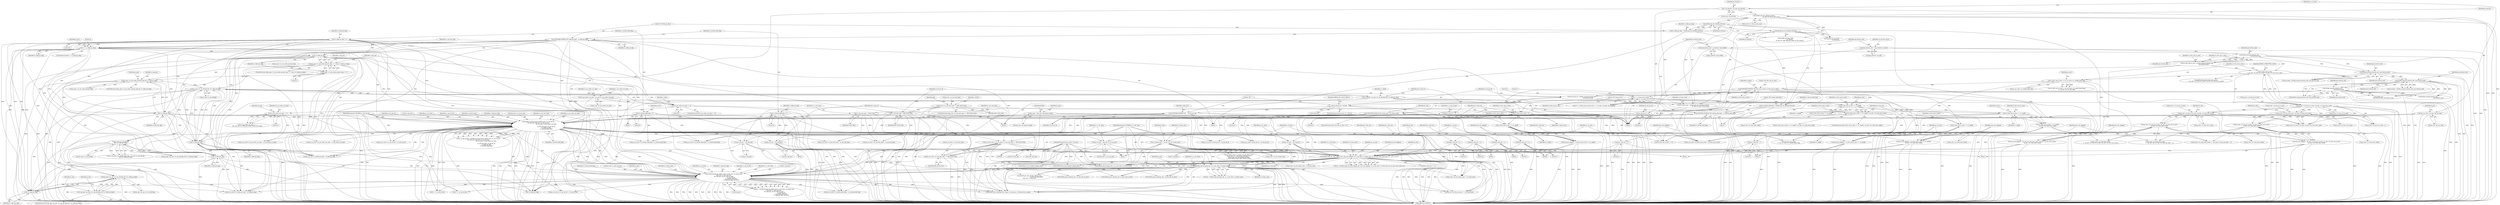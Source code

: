 digraph "0_Android_494561291a503840f385fbcd11d9bc5f4dc502b8_2@pointer" {
"1001546" [label="(Call,(ps_pps->ps_sps->u1_mb_aff_flag) && (!u1_field_pic_flag))"];
"1000936" [label="(Call,ps_seq->u1_mb_aff_flag\n && (!u1_field_pic_flag))"];
"1000767" [label="(Call,ps_seq->u1_mb_aff_flag && (!u1_field_pic_flag))"];
"1000624" [label="(Call,(ps_pps->u1_pic_order_present_flag == 1) && (!u1_field_pic_flag))"];
"1000625" [label="(Call,ps_pps->u1_pic_order_present_flag == 1)"];
"1000630" [label="(Call,!u1_field_pic_flag)"];
"1000517" [label="(Call,u1_field_pic_flag = 0)"];
"1000537" [label="(Call,0 == u1_field_pic_flag)"];
"1000483" [label="(Call,COPYTHECONTEXT(\"SH: field_pic_flag\", u1_field_pic_flag))"];
"1000479" [label="(Call,u1_field_pic_flag = ih264d_get_bit_h264(ps_bitstrm))"];
"1000481" [label="(Call,ih264d_get_bit_h264(ps_bitstrm))"];
"1000465" [label="(Call,ih264d_get_bits_h264(ps_bitstrm,\n                                         ps_seq->u1_bits_in_frm_num))"];
"1000166" [label="(Call,* ps_bitstrm = ps_dec->ps_bitstrm)"];
"1000686" [label="(Call,ps_pps->u1_pic_order_present_flag && !u1_field_pic_flag)"];
"1000690" [label="(Call,!u1_field_pic_flag)"];
"1000771" [label="(Call,!u1_field_pic_flag)"];
"1000750" [label="(Call,ih264d_is_end_of_pic(u2_frame_num, u1_nal_ref_idc,\n &s_tmp_poc, &ps_dec->s_cur_pic_poc,\n                                            ps_cur_slice, u1_pic_order_cnt_type,\n\n                                             u1_nal_unit_type, u4_idr_pic_id,\n                                             u1_field_pic_flag,\n                                             u1_bottom_field_flag))"];
"1000470" [label="(Call,COPYTHECONTEXT(\"SH: frame_num\", u2_frame_num))"];
"1000463" [label="(Call,u2_frame_num = ih264d_get_bits_h264(ps_bitstrm,\n                                         ps_seq->u1_bits_in_frm_num))"];
"1000162" [label="(MethodParameterIn,UWORD8 u1_nal_ref_idc)"];
"1000174" [label="(Call,*ps_cur_slice = ps_dec->ps_cur_slice)"];
"1000661" [label="(Call,u1_pic_order_cnt_type == 1)"];
"1000590" [label="(Call,u1_pic_order_cnt_type == 0)"];
"1000584" [label="(Call,u1_pic_order_cnt_type = ps_seq->u1_pic_order_cnt_type)"];
"1000530" [label="(Call,u1_nal_unit_type = SLICE_NAL)"];
"1000548" [label="(Call,u1_nal_unit_type = IDR_SLICE_NAL)"];
"1000328" [label="(Call,ps_dec->u1_nal_unit_type == IDR_SLICE_NAL)"];
"1000194" [label="(Call,u4_idr_pic_id = 0)"];
"1000562" [label="(Call,COPYTHECONTEXT(\"SH:  \", u4_idr_pic_id))"];
"1000557" [label="(Call,u4_idr_pic_id > 65535)"];
"1000551" [label="(Call,u4_idr_pic_id = ih264d_uev(pu4_bitstrm_ofst,\n                                   pu4_bitstrm_buf))"];
"1000553" [label="(Call,ih264d_uev(pu4_bitstrm_ofst,\n                                   pu4_bitstrm_buf))"];
"1000416" [label="(Call,ih264d_uev(pu4_bitstrm_ofst, pu4_bitstrm_buf))"];
"1000275" [label="(Call,ih264d_uev(pu4_bitstrm_ofst, pu4_bitstrm_buf))"];
"1000235" [label="(Call,ih264d_uev(pu4_bitstrm_ofst,\n                                     pu4_bitstrm_buf))"];
"1000207" [label="(Call,*pu4_bitstrm_ofst = &ps_bitstrm->u4_ofst)"];
"1000201" [label="(Call,*pu4_bitstrm_buf = ps_bitstrm->pu4_buffer)"];
"1000520" [label="(Call,u1_bottom_field_flag = 0)"];
"1000503" [label="(Call,COPYTHECONTEXT(\"SH: bottom_field_flag\", u1_bottom_field_flag))"];
"1000499" [label="(Call,u1_bottom_field_flag = ih264d_get_bit_h264(ps_bitstrm))"];
"1000501" [label="(Call,ih264d_get_bit_h264(ps_bitstrm))"];
"1000486" [label="(Call,u1_bottom_field_flag = 0)"];
"1000940" [label="(Call,!u1_field_pic_flag)"];
"1001552" [label="(Call,!u1_field_pic_flag)"];
"1001349" [label="(Call,ih264d_decode_pic_order_cnt(u1_is_idr_slice, u2_frame_num,\n &ps_dec->s_prev_pic_poc,\n &s_tmp_poc, ps_cur_slice, ps_pps,\n                                          u1_nal_ref_idc,\n                                          u1_bottom_field_flag,\n                                          u1_field_pic_flag, &i4_poc))"];
"1001023" [label="(Call,ih264d_mark_err_slice_skip(ps_dec, num_mb_skipped, u1_is_idr_slice, u2_frame_num, ps_cur_poc, prev_slice_err))"];
"1000163" [label="(MethodParameterIn,dec_struct_t *ps_dec)"];
"1000952" [label="(Call,num_mb_skipped = u2_first_mb_in_slice << u1_mbaff)"];
"1000954" [label="(Call,u2_first_mb_in_slice << u1_mbaff)"];
"1000371" [label="(Call,0 == u2_first_mb_in_slice)"];
"1000270" [label="(Call,COPYTHECONTEXT(\"SH: first_mb_in_slice\",u2_first_mb_in_slice))"];
"1000254" [label="(Call,u2_first_mb_in_slice << ps_cur_slice->u1_mbaff_frame_flag)"];
"1000239" [label="(Call,u2_first_mb_in_slice\n > (ps_dec->u2_frm_ht_in_mbs * ps_dec->u2_frm_wd_in_mbs))"];
"1000233" [label="(Call,u2_first_mb_in_slice = ih264d_uev(pu4_bitstrm_ofst,\n                                     pu4_bitstrm_buf))"];
"1000241" [label="(Call,ps_dec->u2_frm_ht_in_mbs * ps_dec->u2_frm_wd_in_mbs)"];
"1000765" [label="(Call,u1_mbaff = ps_seq->u1_mb_aff_flag && (!u1_field_pic_flag))"];
"1000881" [label="(Call,num_mb_skipped = u2_first_mb_in_slice << u1_mbaff)"];
"1000883" [label="(Call,u2_first_mb_in_slice << u1_mbaff)"];
"1000874" [label="(Call,u2_first_mb_in_slice > 0)"];
"1000993" [label="(Call,num_mb_skipped = (u2_first_mb_in_slice << u1_mbaff)\n - ps_dec->u2_total_mbs_coded)"];
"1000995" [label="(Call,(u2_first_mb_in_slice << u1_mbaff)\n - ps_dec->u2_total_mbs_coded)"];
"1000996" [label="(Call,u2_first_mb_in_slice << u1_mbaff)"];
"1000983" [label="(Call,u2_first_mb_in_slice << u1_mbaff)"];
"1000982" [label="(Call,(u2_first_mb_in_slice << u1_mbaff) > ps_dec->u2_total_mbs_coded)"];
"1000962" [label="(Call,num_mb_skipped = (ps_dec->u2_frm_ht_in_mbs * ps_dec->u2_frm_wd_in_mbs)\n - ps_dec->u2_total_mbs_coded)"];
"1000964" [label="(Call,(ps_dec->u2_frm_ht_in_mbs * ps_dec->u2_frm_wd_in_mbs)\n - ps_dec->u2_total_mbs_coded)"];
"1000965" [label="(Call,ps_dec->u2_frm_ht_in_mbs * ps_dec->u2_frm_wd_in_mbs)"];
"1000839" [label="(Call,num_mb_skipped = (ps_dec->u2_frm_ht_in_mbs * ps_dec->u2_frm_wd_in_mbs)\n - ps_dec->u2_total_mbs_coded)"];
"1000841" [label="(Call,(ps_dec->u2_frm_ht_in_mbs * ps_dec->u2_frm_wd_in_mbs)\n - ps_dec->u2_total_mbs_coded)"];
"1000842" [label="(Call,ps_dec->u2_frm_ht_in_mbs * ps_dec->u2_frm_wd_in_mbs)"];
"1000858" [label="(Call,u1_is_idr_slice = ps_cur_slice->u1_nal_unit_type == IDR_SLICE_NAL)"];
"1000860" [label="(Call,ps_cur_slice->u1_nal_unit_type == IDR_SLICE_NAL)"];
"1000161" [label="(MethodParameterIn,UWORD8 u1_is_idr_slice)"];
"1000785" [label="(Call,u2_frame_num != ps_dec->u2_prv_frame_num)"];
"1001002" [label="(Call,ps_cur_poc = &s_tmp_poc)"];
"1000852" [label="(Call,ps_cur_poc = &ps_dec->s_cur_pic_poc)"];
"1000886" [label="(Call,ps_cur_poc = &s_tmp_poc)"];
"1000975" [label="(Call,ps_cur_poc = &s_tmp_poc)"];
"1000819" [label="(Call,prev_slice_err = 2)"];
"1000814" [label="(Call,prev_slice_err = 1)"];
"1000878" [label="(Call,prev_slice_err = 1)"];
"1000773" [label="(Call,prev_slice_err = 0)"];
"1000959" [label="(Call,prev_slice_err = 2)"];
"1000949" [label="(Call,prev_slice_err = 1)"];
"1000990" [label="(Call,prev_slice_err = 2)"];
"1001228" [label="(Call,ih264d_end_of_pic(ps_dec, u1_is_idr_slice, u2_frame_num))"];
"1000428" [label="(Call,ps_pps = &ps_dec->ps_pps[u4_temp])"];
"1001545" [label="(Call,!((ps_pps->ps_sps->u1_mb_aff_flag) && (!u1_field_pic_flag)))"];
"1000981" [label="(ControlStructure,if((u2_first_mb_in_slice << u1_mbaff) > ps_dec->u2_total_mbs_coded))"];
"1000755" [label="(Call,&ps_dec->s_cur_pic_poc)"];
"1000839" [label="(Call,num_mb_skipped = (ps_dec->u2_frm_ht_in_mbs * ps_dec->u2_frm_wd_in_mbs)\n - ps_dec->u2_total_mbs_coded)"];
"1000499" [label="(Call,u1_bottom_field_flag = ih264d_get_bit_h264(ps_bitstrm))"];
"1000327" [label="(ControlStructure,if(ps_dec->u1_nal_unit_type == IDR_SLICE_NAL))"];
"1000821" [label="(Literal,2)"];
"1000161" [label="(MethodParameterIn,UWORD8 u1_is_idr_slice)"];
"1000666" [label="(Identifier,ps_seq)"];
"1000504" [label="(Literal,\"SH: bottom_field_flag\")"];
"1000895" [label="(Call,ps_cur_slice->u1_field_pic_flag = u1_field_pic_flag)"];
"1001026" [label="(Identifier,u1_is_idr_slice)"];
"1000464" [label="(Identifier,u2_frame_num)"];
"1000550" [label="(Identifier,IDR_SLICE_NAL)"];
"1000854" [label="(Call,&ps_dec->s_cur_pic_poc)"];
"1001535" [label="(Call,!u1_field_pic_flag)"];
"1000195" [label="(Identifier,u4_idr_pic_id)"];
"1000626" [label="(Call,ps_pps->u1_pic_order_present_flag)"];
"1001027" [label="(Identifier,u2_frame_num)"];
"1000888" [label="(Call,&s_tmp_poc)"];
"1000687" [label="(Call,ps_pps->u1_pic_order_present_flag)"];
"1000843" [label="(Call,ps_dec->u2_frm_ht_in_mbs)"];
"1001023" [label="(Call,ih264d_mark_err_slice_skip(ps_dec, num_mb_skipped, u1_is_idr_slice, u2_frame_num, ps_cur_poc, prev_slice_err))"];
"1000245" [label="(Call,ps_dec->u2_frm_wd_in_mbs)"];
"1001028" [label="(Identifier,ps_cur_poc)"];
"1000983" [label="(Call,u2_first_mb_in_slice << u1_mbaff)"];
"1000501" [label="(Call,ih264d_get_bit_h264(ps_bitstrm))"];
"1000846" [label="(Call,ps_dec->u2_frm_wd_in_mbs)"];
"1000373" [label="(Identifier,u2_first_mb_in_slice)"];
"1001544" [label="(ControlStructure,if(!((ps_pps->ps_sps->u1_mb_aff_flag) && (!u1_field_pic_flag))))"];
"1000596" [label="(Call,ih264d_get_bits_h264(\n                        ps_bitstrm,\n                        ps_seq->u1_log2_max_pic_order_cnt_lsb_minus))"];
"1000584" [label="(Call,u1_pic_order_cnt_type = ps_seq->u1_pic_order_cnt_type)"];
"1001029" [label="(Identifier,prev_slice_err)"];
"1001003" [label="(Identifier,ps_cur_poc)"];
"1000984" [label="(Identifier,u2_first_mb_in_slice)"];
"1000886" [label="(Call,ps_cur_poc = &s_tmp_poc)"];
"1000483" [label="(Call,COPYTHECONTEXT(\"SH: field_pic_flag\", u1_field_pic_flag))"];
"1000167" [label="(Identifier,ps_bitstrm)"];
"1000166" [label="(Call,* ps_bitstrm = ps_dec->ps_bitstrm)"];
"1000502" [label="(Identifier,ps_bitstrm)"];
"1000538" [label="(Literal,0)"];
"1001228" [label="(Call,ih264d_end_of_pic(ps_dec, u1_is_idr_slice, u2_frame_num))"];
"1000548" [label="(Call,u1_nal_unit_type = IDR_SLICE_NAL)"];
"1000482" [label="(Identifier,ps_bitstrm)"];
"1000819" [label="(Call,prev_slice_err = 2)"];
"1000997" [label="(Identifier,u2_first_mb_in_slice)"];
"1000260" [label="(Identifier,ps_dec)"];
"1000994" [label="(Identifier,num_mb_skipped)"];
"1000937" [label="(Call,ps_seq->u1_mb_aff_flag)"];
"1000635" [label="(Identifier,s_tmp_poc)"];
"1001469" [label="(Call,ps_cur_slice->u1_nal_ref_idc = u1_nal_ref_idc)"];
"1000637" [label="(Call,ih264d_sev(\n                            pu4_bitstrm_ofst, pu4_bitstrm_buf))"];
"1001104" [label="(Call,ih264d_err_pic_dispbuf_mgr(ps_dec))"];
"1001562" [label="(Identifier,ps_dec)"];
"1000623" [label="(ControlStructure,if((ps_pps->u1_pic_order_present_flag == 1) && (!u1_field_pic_flag)))"];
"1001080" [label="(Call,ps_dec->u2_frm_ht_in_mbs * ps_dec->u2_frm_wd_in_mbs)"];
"1000235" [label="(Call,ih264d_uev(pu4_bitstrm_ofst,\n                                     pu4_bitstrm_buf))"];
"1000256" [label="(Call,ps_cur_slice->u1_mbaff_frame_flag)"];
"1000890" [label="(Call,ps_cur_slice->u4_idr_pic_id = u4_idr_pic_id)"];
"1000990" [label="(Call,prev_slice_err = 2)"];
"1001025" [label="(Identifier,num_mb_skipped)"];
"1001356" [label="(Call,&s_tmp_poc)"];
"1000949" [label="(Call,prev_slice_err = 1)"];
"1000961" [label="(Literal,2)"];
"1001363" [label="(Call,&i4_poc)"];
"1000196" [label="(Literal,0)"];
"1000691" [label="(Identifier,u1_field_pic_flag)"];
"1000591" [label="(Identifier,u1_pic_order_cnt_type)"];
"1001019" [label="(Identifier,prev_slice_err)"];
"1000175" [label="(Identifier,ps_cur_slice)"];
"1000478" [label="(Block,)"];
"1000765" [label="(Call,u1_mbaff = ps_seq->u1_mb_aff_flag && (!u1_field_pic_flag))"];
"1000208" [label="(Identifier,pu4_bitstrm_ofst)"];
"1000543" [label="(Identifier,ps_dec)"];
"1000203" [label="(Call,ps_bitstrm->pu4_buffer)"];
"1000549" [label="(Identifier,u1_nal_unit_type)"];
"1000711" [label="(Identifier,ps_pps)"];
"1000882" [label="(Identifier,num_mb_skipped)"];
"1000242" [label="(Call,ps_dec->u2_frm_ht_in_mbs)"];
"1002381" [label="(Call,ih264d_parse_islice(ps_dec, u2_first_mb_in_slice))"];
"1001763" [label="(Call,ps_err->u4_frm_sei_sync == u2_frame_num)"];
"1000241" [label="(Call,ps_dec->u2_frm_ht_in_mbs * ps_dec->u2_frm_wd_in_mbs)"];
"1000818" [label="(Block,)"];
"1000563" [label="(Literal,\"SH:  \")"];
"1000224" [label="(Identifier,u4_call_end_of_pic)"];
"1000270" [label="(Call,COPYTHECONTEXT(\"SH: first_mb_in_slice\",u2_first_mb_in_slice))"];
"1001860" [label="(Call,u2_first_mb_in_slice\n << ps_cur_slice->u1_mbaff_frame_flag)"];
"1000972" [label="(Call,ps_dec->u2_total_mbs_coded)"];
"1000963" [label="(Identifier,num_mb_skipped)"];
"1000558" [label="(Identifier,u4_idr_pic_id)"];
"1000648" [label="(Identifier,s_tmp_poc)"];
"1000955" [label="(Identifier,u2_first_mb_in_slice)"];
"1001349" [label="(Call,ih264d_decode_pic_order_cnt(u1_is_idr_slice, u2_frame_num,\n &ps_dec->s_prev_pic_poc,\n &s_tmp_poc, ps_cur_slice, ps_pps,\n                                          u1_nal_ref_idc,\n                                          u1_bottom_field_flag,\n                                          u1_field_pic_flag, &i4_poc))"];
"1000975" [label="(Call,ps_cur_poc = &s_tmp_poc)"];
"1000875" [label="(Identifier,u2_first_mb_in_slice)"];
"1000567" [label="(Identifier,i_delta_poc)"];
"1000438" [label="(Identifier,FALSE)"];
"1000761" [label="(Identifier,u1_nal_unit_type)"];
"1000864" [label="(Identifier,IDR_SLICE_NAL)"];
"1000879" [label="(Identifier,prev_slice_err)"];
"1000850" [label="(Identifier,ps_dec)"];
"1000760" [label="(Identifier,u1_pic_order_cnt_type)"];
"1000255" [label="(Identifier,u2_first_mb_in_slice)"];
"1001231" [label="(Identifier,u2_frame_num)"];
"1000849" [label="(Call,ps_dec->u2_total_mbs_coded)"];
"1000467" [label="(Call,ps_seq->u1_bits_in_frm_num)"];
"1000820" [label="(Identifier,prev_slice_err)"];
"1000685" [label="(ControlStructure,if(ps_pps->u1_pic_order_present_flag && !u1_field_pic_flag))"];
"1000525" [label="(Identifier,ps_dec)"];
"1000873" [label="(ControlStructure,if(u2_first_mb_in_slice > 0))"];
"1000233" [label="(Call,u2_first_mb_in_slice = ih264d_uev(pu4_bitstrm_ofst,\n                                     pu4_bitstrm_buf))"];
"1000481" [label="(Call,ih264d_get_bit_h264(ps_bitstrm))"];
"1000490" [label="(Identifier,u1_field_pic_flag)"];
"1001546" [label="(Call,(ps_pps->ps_sps->u1_mb_aff_flag) && (!u1_field_pic_flag))"];
"1000624" [label="(Call,(ps_pps->u1_pic_order_present_flag == 1) && (!u1_field_pic_flag))"];
"1000774" [label="(Identifier,prev_slice_err)"];
"1000696" [label="(Identifier,s_tmp_poc)"];
"1001474" [label="(Call,ps_cur_slice->u1_pic_order_cnt_type = u1_pic_order_cnt_type)"];
"1000470" [label="(Call,COPYTHECONTEXT(\"SH: frame_num\", u2_frame_num))"];
"1000503" [label="(Call,COPYTHECONTEXT(\"SH: bottom_field_flag\", u1_bottom_field_flag))"];
"1000471" [label="(Literal,\"SH: frame_num\")"];
"1001547" [label="(Call,ps_pps->ps_sps->u1_mb_aff_flag)"];
"1000589" [label="(ControlStructure,if(u1_pic_order_cnt_type == 0))"];
"1000329" [label="(Call,ps_dec->u1_nal_unit_type)"];
"1001361" [label="(Identifier,u1_bottom_field_flag)"];
"1001200" [label="(Call,ih264d_end_of_pic_dispbuf_mgr(ps_dec))"];
"1000748" [label="(Call,i1_is_end_of_poc = ih264d_is_end_of_pic(u2_frame_num, u1_nal_ref_idc,\n &s_tmp_poc, &ps_dec->s_cur_pic_poc,\n                                            ps_cur_slice, u1_pic_order_cnt_type,\n\n                                             u1_nal_unit_type, u4_idr_pic_id,\n                                             u1_field_pic_flag,\n                                             u1_bottom_field_flag))"];
"1000554" [label="(Identifier,pu4_bitstrm_ofst)"];
"1000631" [label="(Identifier,u1_field_pic_flag)"];
"1000417" [label="(Identifier,pu4_bitstrm_ofst)"];
"1000625" [label="(Call,ps_pps->u1_pic_order_present_flag == 1)"];
"1000561" [label="(Identifier,ERROR_INV_SLICE_HDR_T)"];
"1001226" [label="(Call,ret = ih264d_end_of_pic(ps_dec, u1_is_idr_slice, u2_frame_num))"];
"1000519" [label="(Literal,0)"];
"1000239" [label="(Call,u2_first_mb_in_slice\n > (ps_dec->u2_frm_ht_in_mbs * ps_dec->u2_frm_wd_in_mbs))"];
"1000991" [label="(Identifier,prev_slice_err)"];
"1000551" [label="(Call,u4_idr_pic_id = ih264d_uev(pu4_bitstrm_ofst,\n                                   pu4_bitstrm_buf))"];
"1000941" [label="(Identifier,u1_field_pic_flag)"];
"1000516" [label="(Block,)"];
"1000236" [label="(Identifier,pu4_bitstrm_ofst)"];
"1000530" [label="(Call,u1_nal_unit_type = SLICE_NAL)"];
"1000852" [label="(Call,ps_cur_poc = &ps_dec->s_cur_pic_poc)"];
"1000429" [label="(Identifier,ps_pps)"];
"1000816" [label="(Literal,1)"];
"1000630" [label="(Call,!u1_field_pic_flag)"];
"1001352" [label="(Call,&ps_dec->s_prev_pic_poc)"];
"1000480" [label="(Identifier,u1_field_pic_flag)"];
"1000371" [label="(Call,0 == u2_first_mb_in_slice)"];
"1000965" [label="(Call,ps_dec->u2_frm_ht_in_mbs * ps_dec->u2_frm_wd_in_mbs)"];
"1000234" [label="(Identifier,u2_first_mb_in_slice)"];
"1000162" [label="(MethodParameterIn,UWORD8 u1_nal_ref_idc)"];
"1000271" [label="(Literal,\"SH: first_mb_in_slice\")"];
"1000793" [label="(Identifier,ps_dec)"];
"1000463" [label="(Call,u2_frame_num = ih264d_get_bits_h264(ps_bitstrm,\n                                         ps_seq->u1_bits_in_frm_num))"];
"1001004" [label="(Call,&s_tmp_poc)"];
"1001556" [label="(Identifier,ps_dec)"];
"1000778" [label="(Identifier,i1_is_end_of_poc)"];
"1001046" [label="(Call,ps_cur_slice->u1_bottom_field_flag = u1_bottom_field_flag)"];
"1000750" [label="(Call,ih264d_is_end_of_pic(u2_frame_num, u1_nal_ref_idc,\n &s_tmp_poc, &ps_dec->s_cur_pic_poc,\n                                            ps_cur_slice, u1_pic_order_cnt_type,\n\n                                             u1_nal_unit_type, u4_idr_pic_id,\n                                             u1_field_pic_flag,\n                                             u1_bottom_field_flag))"];
"1000254" [label="(Call,u2_first_mb_in_slice << ps_cur_slice->u1_mbaff_frame_flag)"];
"1000951" [label="(Literal,1)"];
"1000237" [label="(Identifier,pu4_bitstrm_buf)"];
"1000559" [label="(Literal,65535)"];
"1001553" [label="(Identifier,u1_field_pic_flag)"];
"1000860" [label="(Call,ps_cur_slice->u1_nal_unit_type == IDR_SLICE_NAL)"];
"1001567" [label="(Call,u2_first_mb_in_slice == 0)"];
"1000943" [label="(Block,)"];
"1000992" [label="(Literal,2)"];
"1000952" [label="(Call,num_mb_skipped = u2_first_mb_in_slice << u1_mbaff)"];
"1001000" [label="(Identifier,ps_dec)"];
"1000465" [label="(Call,ih264d_get_bits_h264(ps_bitstrm,\n                                         ps_seq->u1_bits_in_frm_num))"];
"1000762" [label="(Identifier,u4_idr_pic_id)"];
"1000430" [label="(Call,&ps_dec->ps_pps[u4_temp])"];
"1000772" [label="(Identifier,u1_field_pic_flag)"];
"1000842" [label="(Call,ps_dec->u2_frm_ht_in_mbs * ps_dec->u2_frm_wd_in_mbs)"];
"1001229" [label="(Identifier,ps_dec)"];
"1000764" [label="(Identifier,u1_bottom_field_flag)"];
"1000853" [label="(Identifier,ps_cur_poc)"];
"1001010" [label="(Identifier,u2_first_mb_in_slice)"];
"1000753" [label="(Call,&s_tmp_poc)"];
"1000556" [label="(ControlStructure,if(u4_idr_pic_id > 65535))"];
"1000555" [label="(Identifier,pu4_bitstrm_buf)"];
"1000936" [label="(Call,ps_seq->u1_mb_aff_flag\n && (!u1_field_pic_flag))"];
"1002450" [label="(Call,ih264d_parse_bslice(ps_dec, u2_first_mb_in_slice))"];
"1000759" [label="(Identifier,ps_cur_slice)"];
"1000253" [label="(Call,(u2_first_mb_in_slice << ps_cur_slice->u1_mbaff_frame_flag)\n <= ps_dec->u2_cur_mb_addr)"];
"1000476" [label="(Identifier,ps_seq)"];
"1000768" [label="(Call,ps_seq->u1_mb_aff_flag)"];
"1000488" [label="(Literal,0)"];
"1000989" [label="(Block,)"];
"1000168" [label="(Call,ps_dec->ps_bitstrm)"];
"1000517" [label="(Call,u1_field_pic_flag = 0)"];
"1001432" [label="(Call,ps_cur_slice->u2_first_mb_in_slice = u2_first_mb_in_slice)"];
"1000956" [label="(Identifier,u1_mbaff)"];
"1000686" [label="(Call,ps_pps->u1_pic_order_present_flag && !u1_field_pic_flag)"];
"1000787" [label="(Call,ps_dec->u2_prv_frame_num)"];
"1000858" [label="(Call,u1_is_idr_slice = ps_cur_slice->u1_nal_unit_type == IDR_SLICE_NAL)"];
"1000877" [label="(Block,)"];
"1000274" [label="(Identifier,u4_temp)"];
"1000885" [label="(Identifier,u1_mbaff)"];
"1000969" [label="(Call,ps_dec->u2_frm_wd_in_mbs)"];
"1000537" [label="(Call,0 == u1_field_pic_flag)"];
"1000813" [label="(Block,)"];
"1000592" [label="(Literal,0)"];
"1000976" [label="(Identifier,ps_cur_poc)"];
"1000716" [label="(Call,ih264d_uev(pu4_bitstrm_ofst, pu4_bitstrm_buf))"];
"1001691" [label="(Call,(void *)ps_dec)"];
"1000958" [label="(Block,)"];
"1000995" [label="(Call,(u2_first_mb_in_slice << u1_mbaff)\n - ps_dec->u2_total_mbs_coded)"];
"1000553" [label="(Call,ih264d_uev(pu4_bitstrm_ofst,\n                                   pu4_bitstrm_buf))"];
"1000953" [label="(Identifier,num_mb_skipped)"];
"1001230" [label="(Identifier,u1_is_idr_slice)"];
"1000892" [label="(Identifier,ps_cur_slice)"];
"1001552" [label="(Call,!u1_field_pic_flag)"];
"1000874" [label="(Call,u2_first_mb_in_slice > 0)"];
"1000927" [label="(Call,ps_cur_slice->u1_pic_order_cnt_type = u1_pic_order_cnt_type)"];
"1000209" [label="(Call,&ps_bitstrm->u4_ofst)"];
"1000418" [label="(Identifier,pu4_bitstrm_buf)"];
"1001024" [label="(Identifier,ps_dec)"];
"1000487" [label="(Identifier,u1_bottom_field_flag)"];
"1001210" [label="(Call,ih264d_end_of_pic(ps_dec, u1_is_idr_slice, u2_frame_num))"];
"1000372" [label="(Literal,0)"];
"1000518" [label="(Identifier,u1_field_pic_flag)"];
"1000536" [label="(ControlStructure,if(0 == u1_field_pic_flag))"];
"1001799" [label="(Call,0 == u1_nal_ref_idc)"];
"1001359" [label="(Identifier,ps_pps)"];
"1000775" [label="(Literal,0)"];
"1001814" [label="(Call,0 == u1_nal_ref_idc)"];
"1000486" [label="(Call,u1_bottom_field_flag = 0)"];
"1000661" [label="(Call,u1_pic_order_cnt_type == 1)"];
"1001051" [label="(Call,ps_dec->u2_prv_frame_num = u2_frame_num)"];
"1001351" [label="(Identifier,u2_frame_num)"];
"1000564" [label="(Identifier,u4_idr_pic_id)"];
"1001442" [label="(Call,ps_cur_slice->u1_bottom_field_flag = u1_bottom_field_flag)"];
"1000207" [label="(Call,*pu4_bitstrm_ofst = &ps_bitstrm->u4_ofst)"];
"1000773" [label="(Call,prev_slice_err = 0)"];
"1000370" [label="(Call,(0 == u2_first_mb_in_slice) && (1 == ps_dec->u4_prev_nal_skipped))"];
"1001358" [label="(Identifier,ps_cur_slice)"];
"1000663" [label="(Literal,1)"];
"1000163" [label="(MethodParameterIn,dec_struct_t *ps_dec)"];
"1000500" [label="(Identifier,u1_bottom_field_flag)"];
"1000595" [label="(Identifier,i_temp)"];
"1000535" [label="(Block,)"];
"1001076" [label="(Call,ps_dec->u2_total_mbs_coded\n >= ps_dec->u2_frm_ht_in_mbs * ps_dec->u2_frm_wd_in_mbs)"];
"1000960" [label="(Identifier,prev_slice_err)"];
"1000752" [label="(Identifier,u1_nal_ref_idc)"];
"1001362" [label="(Identifier,u1_field_pic_flag)"];
"1000887" [label="(Identifier,ps_cur_poc)"];
"1001009" [label="(Call,u2_first_mb_in_slice << u1_mbaff)"];
"1000900" [label="(Call,ps_cur_slice->u1_bottom_field_flag = u1_bottom_field_flag)"];
"1000815" [label="(Identifier,prev_slice_err)"];
"1001573" [label="(Call,ih264d_start_of_pic(ps_dec, i4_poc, &s_tmp_poc, u2_frame_num, ps_pps))"];
"1002544" [label="(MethodReturn,WORD32)"];
"1000416" [label="(Call,ih264d_uev(pu4_bitstrm_ofst, pu4_bitstrm_buf))"];
"1000491" [label="(Block,)"];
"1000999" [label="(Call,ps_dec->u2_total_mbs_coded)"];
"1000275" [label="(Call,ih264d_uev(pu4_bitstrm_ofst, pu4_bitstrm_buf))"];
"1000767" [label="(Call,ps_seq->u1_mb_aff_flag && (!u1_field_pic_flag))"];
"1000505" [label="(Identifier,u1_bottom_field_flag)"];
"1000428" [label="(Call,ps_pps = &ps_dec->ps_pps[u4_temp])"];
"1000328" [label="(Call,ps_dec->u1_nal_unit_type == IDR_SLICE_NAL)"];
"1001165" [label="(Call,ps_dec->u2_total_mbs_coded\n                        == (ps_dec->ps_cur_sps->u2_max_mb_addr + 1))"];
"1000878" [label="(Call,prev_slice_err = 1)"];
"1000962" [label="(Call,num_mb_skipped = (ps_dec->u2_frm_ht_in_mbs * ps_dec->u2_frm_wd_in_mbs)\n - ps_dec->u2_total_mbs_coded)"];
"1000520" [label="(Call,u1_bottom_field_flag = 0)"];
"1001021" [label="(Call,ret = ih264d_mark_err_slice_skip(ps_dec, num_mb_skipped, u1_is_idr_slice, u2_frame_num, ps_cur_poc, prev_slice_err))"];
"1001505" [label="(Call,ih264d_get_bit_h264(\n                        ps_bitstrm))"];
"1001427" [label="(Call,ps_cur_slice->u4_idr_pic_id = u4_idr_pic_id)"];
"1000479" [label="(Call,u1_field_pic_flag = ih264d_get_bit_h264(ps_bitstrm))"];
"1000884" [label="(Identifier,u2_first_mb_in_slice)"];
"1000993" [label="(Call,num_mb_skipped = (u2_first_mb_in_slice << u1_mbaff)\n - ps_dec->u2_total_mbs_coded)"];
"1000751" [label="(Identifier,u2_frame_num)"];
"1000948" [label="(Block,)"];
"1001592" [label="(Call,ih264d_get_next_display_field(ps_dec,\n                                          ps_dec->ps_out_buffer,\n &(ps_dec->s_disp_op)))"];
"1000977" [label="(Call,&s_tmp_poc)"];
"1000859" [label="(Identifier,u1_is_idr_slice)"];
"1001241" [label="(Call,ps_dec->u2_prv_frame_num = u2_frame_num)"];
"1000784" [label="(Call,u2_frame_num != ps_dec->u2_prv_frame_num\n && ps_dec->u1_top_bottom_decoded != 0\n && ps_dec->u1_top_bottom_decoded\n != (TOP_FIELD_ONLY | BOT_FIELD_ONLY))"];
"1000883" [label="(Call,u2_first_mb_in_slice << u1_mbaff)"];
"1000590" [label="(Call,u1_pic_order_cnt_type == 0)"];
"1000414" [label="(Call,u4_temp = ih264d_uev(pu4_bitstrm_ofst, pu4_bitstrm_buf))"];
"1000766" [label="(Identifier,u1_mbaff)"];
"1000164" [label="(Block,)"];
"1000531" [label="(Identifier,u1_nal_unit_type)"];
"1000201" [label="(Call,*pu4_bitstrm_buf = ps_bitstrm->pu4_buffer)"];
"1000375" [label="(Literal,1)"];
"1001064" [label="(Call,prev_slice_err == 2)"];
"1001360" [label="(Identifier,u1_nal_ref_idc)"];
"1000532" [label="(Identifier,SLICE_NAL)"];
"1000771" [label="(Call,!u1_field_pic_flag)"];
"1001934" [label="(Call,ps_dec->u2_frm_ht_in_mbs - 1)"];
"1000521" [label="(Identifier,u1_bottom_field_flag)"];
"1000346" [label="(Identifier,I_SLICE)"];
"1000629" [label="(Literal,1)"];
"1000276" [label="(Identifier,pu4_bitstrm_ofst)"];
"1000202" [label="(Identifier,pu4_bitstrm_buf)"];
"1000335" [label="(Identifier,skip)"];
"1000982" [label="(Call,(u2_first_mb_in_slice << u1_mbaff) > ps_dec->u2_total_mbs_coded)"];
"1000814" [label="(Call,prev_slice_err = 1)"];
"1000183" [label="(Identifier,i4_poc)"];
"1002502" [label="(Call,ps_dec->u2_total_mbs_coded >= (ps_seq->u2_max_mb_addr + 1))"];
"1001437" [label="(Call,ps_cur_slice->u1_field_pic_flag = u1_field_pic_flag)"];
"1000861" [label="(Call,ps_cur_slice->u1_nal_unit_type)"];
"1000940" [label="(Call,!u1_field_pic_flag)"];
"1000912" [label="(Call,ps_cur_slice->u1_nal_unit_type = u1_nal_unit_type)"];
"1000332" [label="(Identifier,IDR_SLICE_NAL)"];
"1000557" [label="(Call,u4_idr_pic_id > 65535)"];
"1000786" [label="(Identifier,u2_frame_num)"];
"1000959" [label="(Call,prev_slice_err = 2)"];
"1000841" [label="(Call,(ps_dec->u2_frm_ht_in_mbs * ps_dec->u2_frm_wd_in_mbs)\n - ps_dec->u2_total_mbs_coded)"];
"1000996" [label="(Call,u2_first_mb_in_slice << u1_mbaff)"];
"1000880" [label="(Literal,1)"];
"1002416" [label="(Call,ih264d_parse_pslice(ps_dec, u2_first_mb_in_slice))"];
"1000485" [label="(Identifier,u1_field_pic_flag)"];
"1000966" [label="(Call,ps_dec->u2_frm_ht_in_mbs)"];
"1000825" [label="(Identifier,ps_dec)"];
"1000522" [label="(Literal,0)"];
"1000998" [label="(Identifier,u1_mbaff)"];
"1001459" [label="(Call,ps_cur_slice->u1_nal_unit_type = u1_nal_unit_type)"];
"1000954" [label="(Call,u2_first_mb_in_slice << u1_mbaff)"];
"1000987" [label="(Identifier,ps_dec)"];
"1000675" [label="(Call,ih264d_sev(pu4_bitstrm_ofst,\n                                                         pu4_bitstrm_buf))"];
"1000662" [label="(Identifier,u1_pic_order_cnt_type)"];
"1000250" [label="(Identifier,ERROR_CORRUPTED_SLICE)"];
"1000273" [label="(Call,u4_temp = ih264d_uev(pu4_bitstrm_ofst, pu4_bitstrm_buf))"];
"1000562" [label="(Call,COPYTHECONTEXT(\"SH:  \", u4_idr_pic_id))"];
"1001347" [label="(Call,ret = ih264d_decode_pic_order_cnt(u1_is_idr_slice, u2_frame_num,\n &ps_dec->s_prev_pic_poc,\n &s_tmp_poc, ps_cur_slice, ps_pps,\n                                          u1_nal_ref_idc,\n                                          u1_bottom_field_flag,\n                                          u1_field_pic_flag, &i4_poc))"];
"1000763" [label="(Identifier,u1_field_pic_flag)"];
"1000585" [label="(Identifier,u1_pic_order_cnt_type)"];
"1000881" [label="(Call,num_mb_skipped = u2_first_mb_in_slice << u1_mbaff)"];
"1000277" [label="(Identifier,pu4_bitstrm_buf)"];
"1000964" [label="(Call,(ps_dec->u2_frm_ht_in_mbs * ps_dec->u2_frm_wd_in_mbs)\n - ps_dec->u2_total_mbs_coded)"];
"1000690" [label="(Call,!u1_field_pic_flag)"];
"1000472" [label="(Identifier,u2_frame_num)"];
"1000539" [label="(Identifier,u1_field_pic_flag)"];
"1000973" [label="(Identifier,ps_dec)"];
"1001647" [label="(Call,(void *)ps_dec)"];
"1000803" [label="(Block,)"];
"1000194" [label="(Call,u4_idr_pic_id = 0)"];
"1001350" [label="(Identifier,u1_is_idr_slice)"];
"1000176" [label="(Call,ps_dec->ps_cur_slice)"];
"1000484" [label="(Literal,\"SH: field_pic_flag\")"];
"1000466" [label="(Identifier,ps_bitstrm)"];
"1000660" [label="(Call,u1_pic_order_cnt_type == 1\n && (!ps_seq->u1_delta_pic_order_always_zero_flag))"];
"1000552" [label="(Identifier,u4_idr_pic_id)"];
"1000985" [label="(Identifier,u1_mbaff)"];
"1000586" [label="(Call,ps_seq->u1_pic_order_cnt_type)"];
"1000922" [label="(Call,ps_cur_slice->u1_nal_ref_idc = u1_nal_ref_idc)"];
"1000950" [label="(Identifier,prev_slice_err)"];
"1000785" [label="(Call,u2_frame_num != ps_dec->u2_prv_frame_num)"];
"1000174" [label="(Call,*ps_cur_slice = ps_dec->ps_cur_slice)"];
"1000240" [label="(Identifier,u2_first_mb_in_slice)"];
"1000534" [label="(Identifier,u1_is_idr_slice)"];
"1001529" [label="(Call,(ps_pps->ps_sps->u1_mb_aff_flag) && (!u1_field_pic_flag))"];
"1001002" [label="(Call,ps_cur_poc = &s_tmp_poc)"];
"1000272" [label="(Identifier,u2_first_mb_in_slice)"];
"1000986" [label="(Call,ps_dec->u2_total_mbs_coded)"];
"1000238" [label="(ControlStructure,if(u2_first_mb_in_slice\n > (ps_dec->u2_frm_ht_in_mbs * ps_dec->u2_frm_wd_in_mbs)))"];
"1001545" [label="(Call,!((ps_pps->ps_sps->u1_mb_aff_flag) && (!u1_field_pic_flag)))"];
"1000840" [label="(Identifier,num_mb_skipped)"];
"1000932" [label="(Call,ps_cur_slice->u1_mbaff_frame_flag = ps_seq->u1_mb_aff_flag\n && (!u1_field_pic_flag))"];
"1000876" [label="(Literal,0)"];
"1001008" [label="(Call,(u2_first_mb_in_slice << u1_mbaff) < ps_dec->u2_total_mbs_coded)"];
"1001546" -> "1001545"  [label="AST: "];
"1001546" -> "1001547"  [label="CFG: "];
"1001546" -> "1001552"  [label="CFG: "];
"1001547" -> "1001546"  [label="AST: "];
"1001552" -> "1001546"  [label="AST: "];
"1001545" -> "1001546"  [label="CFG: "];
"1001546" -> "1002544"  [label="DDG: "];
"1001546" -> "1002544"  [label="DDG: "];
"1001546" -> "1001545"  [label="DDG: "];
"1001546" -> "1001545"  [label="DDG: "];
"1000936" -> "1001546"  [label="DDG: "];
"1000767" -> "1001546"  [label="DDG: "];
"1001552" -> "1001546"  [label="DDG: "];
"1000936" -> "1000932"  [label="AST: "];
"1000936" -> "1000937"  [label="CFG: "];
"1000936" -> "1000940"  [label="CFG: "];
"1000937" -> "1000936"  [label="AST: "];
"1000940" -> "1000936"  [label="AST: "];
"1000932" -> "1000936"  [label="CFG: "];
"1000936" -> "1002544"  [label="DDG: "];
"1000936" -> "1002544"  [label="DDG: "];
"1000936" -> "1000932"  [label="DDG: "];
"1000936" -> "1000932"  [label="DDG: "];
"1000767" -> "1000936"  [label="DDG: "];
"1000767" -> "1000936"  [label="DDG: "];
"1000940" -> "1000936"  [label="DDG: "];
"1000936" -> "1001529"  [label="DDG: "];
"1000767" -> "1000765"  [label="AST: "];
"1000767" -> "1000768"  [label="CFG: "];
"1000767" -> "1000771"  [label="CFG: "];
"1000768" -> "1000767"  [label="AST: "];
"1000771" -> "1000767"  [label="AST: "];
"1000765" -> "1000767"  [label="CFG: "];
"1000767" -> "1002544"  [label="DDG: "];
"1000767" -> "1002544"  [label="DDG: "];
"1000767" -> "1000765"  [label="DDG: "];
"1000767" -> "1000765"  [label="DDG: "];
"1000624" -> "1000767"  [label="DDG: "];
"1000686" -> "1000767"  [label="DDG: "];
"1000771" -> "1000767"  [label="DDG: "];
"1000767" -> "1001529"  [label="DDG: "];
"1000624" -> "1000623"  [label="AST: "];
"1000624" -> "1000625"  [label="CFG: "];
"1000624" -> "1000630"  [label="CFG: "];
"1000625" -> "1000624"  [label="AST: "];
"1000630" -> "1000624"  [label="AST: "];
"1000635" -> "1000624"  [label="CFG: "];
"1000648" -> "1000624"  [label="CFG: "];
"1000624" -> "1002544"  [label="DDG: "];
"1000624" -> "1002544"  [label="DDG: "];
"1000624" -> "1002544"  [label="DDG: "];
"1000625" -> "1000624"  [label="DDG: "];
"1000625" -> "1000624"  [label="DDG: "];
"1000630" -> "1000624"  [label="DDG: "];
"1000624" -> "1000686"  [label="DDG: "];
"1000625" -> "1000629"  [label="CFG: "];
"1000626" -> "1000625"  [label="AST: "];
"1000629" -> "1000625"  [label="AST: "];
"1000631" -> "1000625"  [label="CFG: "];
"1000625" -> "1002544"  [label="DDG: "];
"1000625" -> "1000686"  [label="DDG: "];
"1000630" -> "1000631"  [label="CFG: "];
"1000631" -> "1000630"  [label="AST: "];
"1000630" -> "1002544"  [label="DDG: "];
"1000517" -> "1000630"  [label="DDG: "];
"1000537" -> "1000630"  [label="DDG: "];
"1000483" -> "1000630"  [label="DDG: "];
"1000630" -> "1000690"  [label="DDG: "];
"1000630" -> "1000750"  [label="DDG: "];
"1000630" -> "1000771"  [label="DDG: "];
"1000630" -> "1000895"  [label="DDG: "];
"1000630" -> "1000940"  [label="DDG: "];
"1000630" -> "1001349"  [label="DDG: "];
"1000630" -> "1001437"  [label="DDG: "];
"1000630" -> "1001535"  [label="DDG: "];
"1000630" -> "1001552"  [label="DDG: "];
"1000517" -> "1000516"  [label="AST: "];
"1000517" -> "1000519"  [label="CFG: "];
"1000518" -> "1000517"  [label="AST: "];
"1000519" -> "1000517"  [label="AST: "];
"1000521" -> "1000517"  [label="CFG: "];
"1000517" -> "1002544"  [label="DDG: "];
"1000517" -> "1000537"  [label="DDG: "];
"1000517" -> "1000690"  [label="DDG: "];
"1000517" -> "1000750"  [label="DDG: "];
"1000517" -> "1000771"  [label="DDG: "];
"1000517" -> "1000895"  [label="DDG: "];
"1000517" -> "1000940"  [label="DDG: "];
"1000517" -> "1001349"  [label="DDG: "];
"1000517" -> "1001437"  [label="DDG: "];
"1000517" -> "1001535"  [label="DDG: "];
"1000517" -> "1001552"  [label="DDG: "];
"1000537" -> "1000536"  [label="AST: "];
"1000537" -> "1000539"  [label="CFG: "];
"1000538" -> "1000537"  [label="AST: "];
"1000539" -> "1000537"  [label="AST: "];
"1000543" -> "1000537"  [label="CFG: "];
"1000549" -> "1000537"  [label="CFG: "];
"1000537" -> "1002544"  [label="DDG: "];
"1000537" -> "1002544"  [label="DDG: "];
"1000483" -> "1000537"  [label="DDG: "];
"1000537" -> "1000690"  [label="DDG: "];
"1000537" -> "1000750"  [label="DDG: "];
"1000537" -> "1000771"  [label="DDG: "];
"1000537" -> "1000895"  [label="DDG: "];
"1000537" -> "1000940"  [label="DDG: "];
"1000537" -> "1001349"  [label="DDG: "];
"1000537" -> "1001437"  [label="DDG: "];
"1000537" -> "1001535"  [label="DDG: "];
"1000537" -> "1001552"  [label="DDG: "];
"1000483" -> "1000478"  [label="AST: "];
"1000483" -> "1000485"  [label="CFG: "];
"1000484" -> "1000483"  [label="AST: "];
"1000485" -> "1000483"  [label="AST: "];
"1000487" -> "1000483"  [label="CFG: "];
"1000483" -> "1002544"  [label="DDG: "];
"1000483" -> "1002544"  [label="DDG: "];
"1000479" -> "1000483"  [label="DDG: "];
"1000483" -> "1000690"  [label="DDG: "];
"1000483" -> "1000750"  [label="DDG: "];
"1000483" -> "1000771"  [label="DDG: "];
"1000483" -> "1000895"  [label="DDG: "];
"1000483" -> "1000940"  [label="DDG: "];
"1000483" -> "1001349"  [label="DDG: "];
"1000483" -> "1001437"  [label="DDG: "];
"1000483" -> "1001535"  [label="DDG: "];
"1000483" -> "1001552"  [label="DDG: "];
"1000479" -> "1000478"  [label="AST: "];
"1000479" -> "1000481"  [label="CFG: "];
"1000480" -> "1000479"  [label="AST: "];
"1000481" -> "1000479"  [label="AST: "];
"1000484" -> "1000479"  [label="CFG: "];
"1000479" -> "1002544"  [label="DDG: "];
"1000481" -> "1000479"  [label="DDG: "];
"1000481" -> "1000482"  [label="CFG: "];
"1000482" -> "1000481"  [label="AST: "];
"1000481" -> "1002544"  [label="DDG: "];
"1000465" -> "1000481"  [label="DDG: "];
"1000481" -> "1000501"  [label="DDG: "];
"1000481" -> "1000596"  [label="DDG: "];
"1000481" -> "1001505"  [label="DDG: "];
"1000465" -> "1000463"  [label="AST: "];
"1000465" -> "1000467"  [label="CFG: "];
"1000466" -> "1000465"  [label="AST: "];
"1000467" -> "1000465"  [label="AST: "];
"1000463" -> "1000465"  [label="CFG: "];
"1000465" -> "1002544"  [label="DDG: "];
"1000465" -> "1002544"  [label="DDG: "];
"1000465" -> "1000463"  [label="DDG: "];
"1000465" -> "1000463"  [label="DDG: "];
"1000166" -> "1000465"  [label="DDG: "];
"1000465" -> "1000596"  [label="DDG: "];
"1000465" -> "1001505"  [label="DDG: "];
"1000166" -> "1000164"  [label="AST: "];
"1000166" -> "1000168"  [label="CFG: "];
"1000167" -> "1000166"  [label="AST: "];
"1000168" -> "1000166"  [label="AST: "];
"1000175" -> "1000166"  [label="CFG: "];
"1000166" -> "1002544"  [label="DDG: "];
"1000166" -> "1002544"  [label="DDG: "];
"1000686" -> "1000685"  [label="AST: "];
"1000686" -> "1000687"  [label="CFG: "];
"1000686" -> "1000690"  [label="CFG: "];
"1000687" -> "1000686"  [label="AST: "];
"1000690" -> "1000686"  [label="AST: "];
"1000696" -> "1000686"  [label="CFG: "];
"1000711" -> "1000686"  [label="CFG: "];
"1000686" -> "1002544"  [label="DDG: "];
"1000686" -> "1002544"  [label="DDG: "];
"1000686" -> "1002544"  [label="DDG: "];
"1000690" -> "1000686"  [label="DDG: "];
"1000690" -> "1000691"  [label="CFG: "];
"1000691" -> "1000690"  [label="AST: "];
"1000690" -> "1002544"  [label="DDG: "];
"1000690" -> "1000750"  [label="DDG: "];
"1000690" -> "1000771"  [label="DDG: "];
"1000690" -> "1000895"  [label="DDG: "];
"1000690" -> "1000940"  [label="DDG: "];
"1000690" -> "1001349"  [label="DDG: "];
"1000690" -> "1001437"  [label="DDG: "];
"1000690" -> "1001535"  [label="DDG: "];
"1000690" -> "1001552"  [label="DDG: "];
"1000771" -> "1000772"  [label="CFG: "];
"1000772" -> "1000771"  [label="AST: "];
"1000771" -> "1002544"  [label="DDG: "];
"1000750" -> "1000771"  [label="DDG: "];
"1000771" -> "1000895"  [label="DDG: "];
"1000771" -> "1000940"  [label="DDG: "];
"1000771" -> "1001349"  [label="DDG: "];
"1000771" -> "1001437"  [label="DDG: "];
"1000771" -> "1001535"  [label="DDG: "];
"1000771" -> "1001552"  [label="DDG: "];
"1000750" -> "1000748"  [label="AST: "];
"1000750" -> "1000764"  [label="CFG: "];
"1000751" -> "1000750"  [label="AST: "];
"1000752" -> "1000750"  [label="AST: "];
"1000753" -> "1000750"  [label="AST: "];
"1000755" -> "1000750"  [label="AST: "];
"1000759" -> "1000750"  [label="AST: "];
"1000760" -> "1000750"  [label="AST: "];
"1000761" -> "1000750"  [label="AST: "];
"1000762" -> "1000750"  [label="AST: "];
"1000763" -> "1000750"  [label="AST: "];
"1000764" -> "1000750"  [label="AST: "];
"1000748" -> "1000750"  [label="CFG: "];
"1000750" -> "1002544"  [label="DDG: "];
"1000750" -> "1002544"  [label="DDG: "];
"1000750" -> "1002544"  [label="DDG: "];
"1000750" -> "1002544"  [label="DDG: "];
"1000750" -> "1002544"  [label="DDG: "];
"1000750" -> "1002544"  [label="DDG: "];
"1000750" -> "1002544"  [label="DDG: "];
"1000750" -> "1002544"  [label="DDG: "];
"1000750" -> "1002544"  [label="DDG: "];
"1000750" -> "1002544"  [label="DDG: "];
"1000750" -> "1000748"  [label="DDG: "];
"1000750" -> "1000748"  [label="DDG: "];
"1000750" -> "1000748"  [label="DDG: "];
"1000750" -> "1000748"  [label="DDG: "];
"1000750" -> "1000748"  [label="DDG: "];
"1000750" -> "1000748"  [label="DDG: "];
"1000750" -> "1000748"  [label="DDG: "];
"1000750" -> "1000748"  [label="DDG: "];
"1000750" -> "1000748"  [label="DDG: "];
"1000750" -> "1000748"  [label="DDG: "];
"1000470" -> "1000750"  [label="DDG: "];
"1000162" -> "1000750"  [label="DDG: "];
"1000174" -> "1000750"  [label="DDG: "];
"1000661" -> "1000750"  [label="DDG: "];
"1000530" -> "1000750"  [label="DDG: "];
"1000548" -> "1000750"  [label="DDG: "];
"1000194" -> "1000750"  [label="DDG: "];
"1000562" -> "1000750"  [label="DDG: "];
"1000520" -> "1000750"  [label="DDG: "];
"1000503" -> "1000750"  [label="DDG: "];
"1000486" -> "1000750"  [label="DDG: "];
"1000750" -> "1000785"  [label="DDG: "];
"1000750" -> "1000852"  [label="DDG: "];
"1000750" -> "1000886"  [label="DDG: "];
"1000750" -> "1000890"  [label="DDG: "];
"1000750" -> "1000895"  [label="DDG: "];
"1000750" -> "1000900"  [label="DDG: "];
"1000750" -> "1000912"  [label="DDG: "];
"1000750" -> "1000922"  [label="DDG: "];
"1000750" -> "1000927"  [label="DDG: "];
"1000750" -> "1000940"  [label="DDG: "];
"1000750" -> "1000975"  [label="DDG: "];
"1000750" -> "1001002"  [label="DDG: "];
"1000750" -> "1001023"  [label="DDG: "];
"1000750" -> "1001046"  [label="DDG: "];
"1000750" -> "1001210"  [label="DDG: "];
"1000750" -> "1001228"  [label="DDG: "];
"1000750" -> "1001241"  [label="DDG: "];
"1000750" -> "1001349"  [label="DDG: "];
"1000750" -> "1001349"  [label="DDG: "];
"1000750" -> "1001349"  [label="DDG: "];
"1000750" -> "1001349"  [label="DDG: "];
"1000750" -> "1001349"  [label="DDG: "];
"1000750" -> "1001349"  [label="DDG: "];
"1000750" -> "1001427"  [label="DDG: "];
"1000750" -> "1001437"  [label="DDG: "];
"1000750" -> "1001442"  [label="DDG: "];
"1000750" -> "1001459"  [label="DDG: "];
"1000750" -> "1001469"  [label="DDG: "];
"1000750" -> "1001474"  [label="DDG: "];
"1000750" -> "1001535"  [label="DDG: "];
"1000750" -> "1001552"  [label="DDG: "];
"1000750" -> "1001573"  [label="DDG: "];
"1000750" -> "1001573"  [label="DDG: "];
"1000750" -> "1001763"  [label="DDG: "];
"1000750" -> "1001799"  [label="DDG: "];
"1000750" -> "1001814"  [label="DDG: "];
"1000470" -> "1000164"  [label="AST: "];
"1000470" -> "1000472"  [label="CFG: "];
"1000471" -> "1000470"  [label="AST: "];
"1000472" -> "1000470"  [label="AST: "];
"1000476" -> "1000470"  [label="CFG: "];
"1000470" -> "1002544"  [label="DDG: "];
"1000470" -> "1002544"  [label="DDG: "];
"1000463" -> "1000470"  [label="DDG: "];
"1000470" -> "1000785"  [label="DDG: "];
"1000470" -> "1001023"  [label="DDG: "];
"1000470" -> "1001210"  [label="DDG: "];
"1000470" -> "1001228"  [label="DDG: "];
"1000470" -> "1001241"  [label="DDG: "];
"1000470" -> "1001349"  [label="DDG: "];
"1000470" -> "1001573"  [label="DDG: "];
"1000470" -> "1001763"  [label="DDG: "];
"1000463" -> "1000164"  [label="AST: "];
"1000464" -> "1000463"  [label="AST: "];
"1000471" -> "1000463"  [label="CFG: "];
"1000463" -> "1002544"  [label="DDG: "];
"1000162" -> "1000160"  [label="AST: "];
"1000162" -> "1002544"  [label="DDG: "];
"1000162" -> "1000922"  [label="DDG: "];
"1000162" -> "1001349"  [label="DDG: "];
"1000162" -> "1001469"  [label="DDG: "];
"1000162" -> "1001799"  [label="DDG: "];
"1000162" -> "1001814"  [label="DDG: "];
"1000174" -> "1000164"  [label="AST: "];
"1000174" -> "1000176"  [label="CFG: "];
"1000175" -> "1000174"  [label="AST: "];
"1000176" -> "1000174"  [label="AST: "];
"1000183" -> "1000174"  [label="CFG: "];
"1000174" -> "1002544"  [label="DDG: "];
"1000174" -> "1002544"  [label="DDG: "];
"1000174" -> "1001349"  [label="DDG: "];
"1000661" -> "1000660"  [label="AST: "];
"1000661" -> "1000663"  [label="CFG: "];
"1000662" -> "1000661"  [label="AST: "];
"1000663" -> "1000661"  [label="AST: "];
"1000666" -> "1000661"  [label="CFG: "];
"1000660" -> "1000661"  [label="CFG: "];
"1000661" -> "1002544"  [label="DDG: "];
"1000661" -> "1000660"  [label="DDG: "];
"1000661" -> "1000660"  [label="DDG: "];
"1000590" -> "1000661"  [label="DDG: "];
"1000661" -> "1000927"  [label="DDG: "];
"1000661" -> "1001474"  [label="DDG: "];
"1000590" -> "1000589"  [label="AST: "];
"1000590" -> "1000592"  [label="CFG: "];
"1000591" -> "1000590"  [label="AST: "];
"1000592" -> "1000590"  [label="AST: "];
"1000595" -> "1000590"  [label="CFG: "];
"1000648" -> "1000590"  [label="CFG: "];
"1000590" -> "1002544"  [label="DDG: "];
"1000590" -> "1002544"  [label="DDG: "];
"1000584" -> "1000590"  [label="DDG: "];
"1000584" -> "1000164"  [label="AST: "];
"1000584" -> "1000586"  [label="CFG: "];
"1000585" -> "1000584"  [label="AST: "];
"1000586" -> "1000584"  [label="AST: "];
"1000591" -> "1000584"  [label="CFG: "];
"1000584" -> "1002544"  [label="DDG: "];
"1000530" -> "1000164"  [label="AST: "];
"1000530" -> "1000532"  [label="CFG: "];
"1000531" -> "1000530"  [label="AST: "];
"1000532" -> "1000530"  [label="AST: "];
"1000534" -> "1000530"  [label="CFG: "];
"1000530" -> "1002544"  [label="DDG: "];
"1000530" -> "1002544"  [label="DDG: "];
"1000530" -> "1000912"  [label="DDG: "];
"1000530" -> "1001459"  [label="DDG: "];
"1000548" -> "1000535"  [label="AST: "];
"1000548" -> "1000550"  [label="CFG: "];
"1000549" -> "1000548"  [label="AST: "];
"1000550" -> "1000548"  [label="AST: "];
"1000552" -> "1000548"  [label="CFG: "];
"1000548" -> "1002544"  [label="DDG: "];
"1000548" -> "1002544"  [label="DDG: "];
"1000328" -> "1000548"  [label="DDG: "];
"1000548" -> "1000912"  [label="DDG: "];
"1000548" -> "1001459"  [label="DDG: "];
"1000328" -> "1000327"  [label="AST: "];
"1000328" -> "1000332"  [label="CFG: "];
"1000329" -> "1000328"  [label="AST: "];
"1000332" -> "1000328"  [label="AST: "];
"1000335" -> "1000328"  [label="CFG: "];
"1000346" -> "1000328"  [label="CFG: "];
"1000328" -> "1002544"  [label="DDG: "];
"1000328" -> "1002544"  [label="DDG: "];
"1000328" -> "1002544"  [label="DDG: "];
"1000328" -> "1000860"  [label="DDG: "];
"1000194" -> "1000164"  [label="AST: "];
"1000194" -> "1000196"  [label="CFG: "];
"1000195" -> "1000194"  [label="AST: "];
"1000196" -> "1000194"  [label="AST: "];
"1000202" -> "1000194"  [label="CFG: "];
"1000194" -> "1002544"  [label="DDG: "];
"1000194" -> "1000890"  [label="DDG: "];
"1000194" -> "1001427"  [label="DDG: "];
"1000562" -> "1000535"  [label="AST: "];
"1000562" -> "1000564"  [label="CFG: "];
"1000563" -> "1000562"  [label="AST: "];
"1000564" -> "1000562"  [label="AST: "];
"1000567" -> "1000562"  [label="CFG: "];
"1000562" -> "1002544"  [label="DDG: "];
"1000562" -> "1002544"  [label="DDG: "];
"1000557" -> "1000562"  [label="DDG: "];
"1000562" -> "1000890"  [label="DDG: "];
"1000562" -> "1001427"  [label="DDG: "];
"1000557" -> "1000556"  [label="AST: "];
"1000557" -> "1000559"  [label="CFG: "];
"1000558" -> "1000557"  [label="AST: "];
"1000559" -> "1000557"  [label="AST: "];
"1000561" -> "1000557"  [label="CFG: "];
"1000563" -> "1000557"  [label="CFG: "];
"1000557" -> "1002544"  [label="DDG: "];
"1000557" -> "1002544"  [label="DDG: "];
"1000551" -> "1000557"  [label="DDG: "];
"1000551" -> "1000535"  [label="AST: "];
"1000551" -> "1000553"  [label="CFG: "];
"1000552" -> "1000551"  [label="AST: "];
"1000553" -> "1000551"  [label="AST: "];
"1000558" -> "1000551"  [label="CFG: "];
"1000551" -> "1002544"  [label="DDG: "];
"1000553" -> "1000551"  [label="DDG: "];
"1000553" -> "1000551"  [label="DDG: "];
"1000553" -> "1000555"  [label="CFG: "];
"1000554" -> "1000553"  [label="AST: "];
"1000555" -> "1000553"  [label="AST: "];
"1000553" -> "1002544"  [label="DDG: "];
"1000553" -> "1002544"  [label="DDG: "];
"1000416" -> "1000553"  [label="DDG: "];
"1000416" -> "1000553"  [label="DDG: "];
"1000553" -> "1000637"  [label="DDG: "];
"1000553" -> "1000637"  [label="DDG: "];
"1000553" -> "1000675"  [label="DDG: "];
"1000553" -> "1000675"  [label="DDG: "];
"1000553" -> "1000716"  [label="DDG: "];
"1000553" -> "1000716"  [label="DDG: "];
"1000416" -> "1000414"  [label="AST: "];
"1000416" -> "1000418"  [label="CFG: "];
"1000417" -> "1000416"  [label="AST: "];
"1000418" -> "1000416"  [label="AST: "];
"1000414" -> "1000416"  [label="CFG: "];
"1000416" -> "1002544"  [label="DDG: "];
"1000416" -> "1002544"  [label="DDG: "];
"1000416" -> "1000414"  [label="DDG: "];
"1000416" -> "1000414"  [label="DDG: "];
"1000275" -> "1000416"  [label="DDG: "];
"1000275" -> "1000416"  [label="DDG: "];
"1000416" -> "1000637"  [label="DDG: "];
"1000416" -> "1000637"  [label="DDG: "];
"1000416" -> "1000675"  [label="DDG: "];
"1000416" -> "1000675"  [label="DDG: "];
"1000416" -> "1000716"  [label="DDG: "];
"1000416" -> "1000716"  [label="DDG: "];
"1000275" -> "1000273"  [label="AST: "];
"1000275" -> "1000277"  [label="CFG: "];
"1000276" -> "1000275"  [label="AST: "];
"1000277" -> "1000275"  [label="AST: "];
"1000273" -> "1000275"  [label="CFG: "];
"1000275" -> "1002544"  [label="DDG: "];
"1000275" -> "1002544"  [label="DDG: "];
"1000275" -> "1000273"  [label="DDG: "];
"1000275" -> "1000273"  [label="DDG: "];
"1000235" -> "1000275"  [label="DDG: "];
"1000235" -> "1000275"  [label="DDG: "];
"1000235" -> "1000233"  [label="AST: "];
"1000235" -> "1000237"  [label="CFG: "];
"1000236" -> "1000235"  [label="AST: "];
"1000237" -> "1000235"  [label="AST: "];
"1000233" -> "1000235"  [label="CFG: "];
"1000235" -> "1002544"  [label="DDG: "];
"1000235" -> "1002544"  [label="DDG: "];
"1000235" -> "1000233"  [label="DDG: "];
"1000235" -> "1000233"  [label="DDG: "];
"1000207" -> "1000235"  [label="DDG: "];
"1000201" -> "1000235"  [label="DDG: "];
"1000207" -> "1000164"  [label="AST: "];
"1000207" -> "1000209"  [label="CFG: "];
"1000208" -> "1000207"  [label="AST: "];
"1000209" -> "1000207"  [label="AST: "];
"1000224" -> "1000207"  [label="CFG: "];
"1000207" -> "1002544"  [label="DDG: "];
"1000201" -> "1000164"  [label="AST: "];
"1000201" -> "1000203"  [label="CFG: "];
"1000202" -> "1000201"  [label="AST: "];
"1000203" -> "1000201"  [label="AST: "];
"1000208" -> "1000201"  [label="CFG: "];
"1000201" -> "1002544"  [label="DDG: "];
"1000520" -> "1000516"  [label="AST: "];
"1000520" -> "1000522"  [label="CFG: "];
"1000521" -> "1000520"  [label="AST: "];
"1000522" -> "1000520"  [label="AST: "];
"1000525" -> "1000520"  [label="CFG: "];
"1000520" -> "1002544"  [label="DDG: "];
"1000520" -> "1000900"  [label="DDG: "];
"1000520" -> "1001046"  [label="DDG: "];
"1000520" -> "1001349"  [label="DDG: "];
"1000520" -> "1001442"  [label="DDG: "];
"1000503" -> "1000491"  [label="AST: "];
"1000503" -> "1000505"  [label="CFG: "];
"1000504" -> "1000503"  [label="AST: "];
"1000505" -> "1000503"  [label="AST: "];
"1000531" -> "1000503"  [label="CFG: "];
"1000503" -> "1002544"  [label="DDG: "];
"1000503" -> "1002544"  [label="DDG: "];
"1000499" -> "1000503"  [label="DDG: "];
"1000503" -> "1000900"  [label="DDG: "];
"1000503" -> "1001046"  [label="DDG: "];
"1000503" -> "1001349"  [label="DDG: "];
"1000503" -> "1001442"  [label="DDG: "];
"1000499" -> "1000491"  [label="AST: "];
"1000499" -> "1000501"  [label="CFG: "];
"1000500" -> "1000499"  [label="AST: "];
"1000501" -> "1000499"  [label="AST: "];
"1000504" -> "1000499"  [label="CFG: "];
"1000499" -> "1002544"  [label="DDG: "];
"1000501" -> "1000499"  [label="DDG: "];
"1000501" -> "1000502"  [label="CFG: "];
"1000502" -> "1000501"  [label="AST: "];
"1000501" -> "1002544"  [label="DDG: "];
"1000501" -> "1000596"  [label="DDG: "];
"1000501" -> "1001505"  [label="DDG: "];
"1000486" -> "1000478"  [label="AST: "];
"1000486" -> "1000488"  [label="CFG: "];
"1000487" -> "1000486"  [label="AST: "];
"1000488" -> "1000486"  [label="AST: "];
"1000490" -> "1000486"  [label="CFG: "];
"1000486" -> "1002544"  [label="DDG: "];
"1000486" -> "1000900"  [label="DDG: "];
"1000486" -> "1001046"  [label="DDG: "];
"1000486" -> "1001349"  [label="DDG: "];
"1000486" -> "1001442"  [label="DDG: "];
"1000940" -> "1000941"  [label="CFG: "];
"1000941" -> "1000940"  [label="AST: "];
"1000940" -> "1002544"  [label="DDG: "];
"1000940" -> "1001349"  [label="DDG: "];
"1000940" -> "1001437"  [label="DDG: "];
"1000940" -> "1001535"  [label="DDG: "];
"1000940" -> "1001552"  [label="DDG: "];
"1001552" -> "1001553"  [label="CFG: "];
"1001553" -> "1001552"  [label="AST: "];
"1001552" -> "1002544"  [label="DDG: "];
"1001349" -> "1001552"  [label="DDG: "];
"1001349" -> "1001347"  [label="AST: "];
"1001349" -> "1001363"  [label="CFG: "];
"1001350" -> "1001349"  [label="AST: "];
"1001351" -> "1001349"  [label="AST: "];
"1001352" -> "1001349"  [label="AST: "];
"1001356" -> "1001349"  [label="AST: "];
"1001358" -> "1001349"  [label="AST: "];
"1001359" -> "1001349"  [label="AST: "];
"1001360" -> "1001349"  [label="AST: "];
"1001361" -> "1001349"  [label="AST: "];
"1001362" -> "1001349"  [label="AST: "];
"1001363" -> "1001349"  [label="AST: "];
"1001347" -> "1001349"  [label="CFG: "];
"1001349" -> "1002544"  [label="DDG: "];
"1001349" -> "1002544"  [label="DDG: "];
"1001349" -> "1002544"  [label="DDG: "];
"1001349" -> "1002544"  [label="DDG: "];
"1001349" -> "1002544"  [label="DDG: "];
"1001349" -> "1002544"  [label="DDG: "];
"1001349" -> "1002544"  [label="DDG: "];
"1001349" -> "1002544"  [label="DDG: "];
"1001349" -> "1002544"  [label="DDG: "];
"1001349" -> "1002544"  [label="DDG: "];
"1001349" -> "1001347"  [label="DDG: "];
"1001349" -> "1001347"  [label="DDG: "];
"1001349" -> "1001347"  [label="DDG: "];
"1001349" -> "1001347"  [label="DDG: "];
"1001349" -> "1001347"  [label="DDG: "];
"1001349" -> "1001347"  [label="DDG: "];
"1001349" -> "1001347"  [label="DDG: "];
"1001349" -> "1001347"  [label="DDG: "];
"1001349" -> "1001347"  [label="DDG: "];
"1001349" -> "1001347"  [label="DDG: "];
"1001023" -> "1001349"  [label="DDG: "];
"1001023" -> "1001349"  [label="DDG: "];
"1001228" -> "1001349"  [label="DDG: "];
"1001228" -> "1001349"  [label="DDG: "];
"1000858" -> "1001349"  [label="DDG: "];
"1000161" -> "1001349"  [label="DDG: "];
"1000785" -> "1001349"  [label="DDG: "];
"1000428" -> "1001349"  [label="DDG: "];
"1001349" -> "1001437"  [label="DDG: "];
"1001349" -> "1001442"  [label="DDG: "];
"1001349" -> "1001469"  [label="DDG: "];
"1001349" -> "1001535"  [label="DDG: "];
"1001349" -> "1001573"  [label="DDG: "];
"1001349" -> "1001573"  [label="DDG: "];
"1001349" -> "1001573"  [label="DDG: "];
"1001349" -> "1001763"  [label="DDG: "];
"1001349" -> "1001799"  [label="DDG: "];
"1001349" -> "1001814"  [label="DDG: "];
"1001023" -> "1001021"  [label="AST: "];
"1001023" -> "1001029"  [label="CFG: "];
"1001024" -> "1001023"  [label="AST: "];
"1001025" -> "1001023"  [label="AST: "];
"1001026" -> "1001023"  [label="AST: "];
"1001027" -> "1001023"  [label="AST: "];
"1001028" -> "1001023"  [label="AST: "];
"1001029" -> "1001023"  [label="AST: "];
"1001021" -> "1001023"  [label="CFG: "];
"1001023" -> "1002544"  [label="DDG: "];
"1001023" -> "1002544"  [label="DDG: "];
"1001023" -> "1002544"  [label="DDG: "];
"1001023" -> "1002544"  [label="DDG: "];
"1001023" -> "1002544"  [label="DDG: "];
"1001023" -> "1002544"  [label="DDG: "];
"1001023" -> "1001021"  [label="DDG: "];
"1001023" -> "1001021"  [label="DDG: "];
"1001023" -> "1001021"  [label="DDG: "];
"1001023" -> "1001021"  [label="DDG: "];
"1001023" -> "1001021"  [label="DDG: "];
"1001023" -> "1001021"  [label="DDG: "];
"1000163" -> "1001023"  [label="DDG: "];
"1000952" -> "1001023"  [label="DDG: "];
"1000881" -> "1001023"  [label="DDG: "];
"1000993" -> "1001023"  [label="DDG: "];
"1000962" -> "1001023"  [label="DDG: "];
"1000839" -> "1001023"  [label="DDG: "];
"1000858" -> "1001023"  [label="DDG: "];
"1000161" -> "1001023"  [label="DDG: "];
"1000785" -> "1001023"  [label="DDG: "];
"1001002" -> "1001023"  [label="DDG: "];
"1000852" -> "1001023"  [label="DDG: "];
"1000886" -> "1001023"  [label="DDG: "];
"1000975" -> "1001023"  [label="DDG: "];
"1000819" -> "1001023"  [label="DDG: "];
"1000814" -> "1001023"  [label="DDG: "];
"1000878" -> "1001023"  [label="DDG: "];
"1000773" -> "1001023"  [label="DDG: "];
"1000959" -> "1001023"  [label="DDG: "];
"1000949" -> "1001023"  [label="DDG: "];
"1000990" -> "1001023"  [label="DDG: "];
"1001023" -> "1001051"  [label="DDG: "];
"1001023" -> "1001064"  [label="DDG: "];
"1001023" -> "1001104"  [label="DDG: "];
"1001023" -> "1001200"  [label="DDG: "];
"1001023" -> "1001210"  [label="DDG: "];
"1001023" -> "1001210"  [label="DDG: "];
"1001023" -> "1001228"  [label="DDG: "];
"1001023" -> "1001228"  [label="DDG: "];
"1001023" -> "1001228"  [label="DDG: "];
"1001023" -> "1001241"  [label="DDG: "];
"1001023" -> "1001573"  [label="DDG: "];
"1001023" -> "1001573"  [label="DDG: "];
"1001023" -> "1001592"  [label="DDG: "];
"1001023" -> "1001763"  [label="DDG: "];
"1001023" -> "1002381"  [label="DDG: "];
"1001023" -> "1002416"  [label="DDG: "];
"1001023" -> "1002450"  [label="DDG: "];
"1000163" -> "1000160"  [label="AST: "];
"1000163" -> "1002544"  [label="DDG: "];
"1000163" -> "1001104"  [label="DDG: "];
"1000163" -> "1001200"  [label="DDG: "];
"1000163" -> "1001210"  [label="DDG: "];
"1000163" -> "1001228"  [label="DDG: "];
"1000163" -> "1001573"  [label="DDG: "];
"1000163" -> "1001592"  [label="DDG: "];
"1000163" -> "1001647"  [label="DDG: "];
"1000163" -> "1001691"  [label="DDG: "];
"1000163" -> "1002381"  [label="DDG: "];
"1000163" -> "1002416"  [label="DDG: "];
"1000163" -> "1002450"  [label="DDG: "];
"1000952" -> "1000948"  [label="AST: "];
"1000952" -> "1000954"  [label="CFG: "];
"1000953" -> "1000952"  [label="AST: "];
"1000954" -> "1000952"  [label="AST: "];
"1000976" -> "1000952"  [label="CFG: "];
"1000952" -> "1002544"  [label="DDG: "];
"1000952" -> "1002544"  [label="DDG: "];
"1000954" -> "1000952"  [label="DDG: "];
"1000954" -> "1000952"  [label="DDG: "];
"1000954" -> "1000956"  [label="CFG: "];
"1000955" -> "1000954"  [label="AST: "];
"1000956" -> "1000954"  [label="AST: "];
"1000954" -> "1002544"  [label="DDG: "];
"1000954" -> "1002544"  [label="DDG: "];
"1000371" -> "1000954"  [label="DDG: "];
"1000270" -> "1000954"  [label="DDG: "];
"1000765" -> "1000954"  [label="DDG: "];
"1000954" -> "1001432"  [label="DDG: "];
"1000954" -> "1001567"  [label="DDG: "];
"1000954" -> "1001860"  [label="DDG: "];
"1000371" -> "1000370"  [label="AST: "];
"1000371" -> "1000373"  [label="CFG: "];
"1000372" -> "1000371"  [label="AST: "];
"1000373" -> "1000371"  [label="AST: "];
"1000375" -> "1000371"  [label="CFG: "];
"1000370" -> "1000371"  [label="CFG: "];
"1000371" -> "1002544"  [label="DDG: "];
"1000371" -> "1000370"  [label="DDG: "];
"1000371" -> "1000370"  [label="DDG: "];
"1000270" -> "1000371"  [label="DDG: "];
"1000371" -> "1000874"  [label="DDG: "];
"1000371" -> "1000983"  [label="DDG: "];
"1000371" -> "1001432"  [label="DDG: "];
"1000371" -> "1001567"  [label="DDG: "];
"1000371" -> "1001860"  [label="DDG: "];
"1000270" -> "1000164"  [label="AST: "];
"1000270" -> "1000272"  [label="CFG: "];
"1000271" -> "1000270"  [label="AST: "];
"1000272" -> "1000270"  [label="AST: "];
"1000274" -> "1000270"  [label="CFG: "];
"1000270" -> "1002544"  [label="DDG: "];
"1000270" -> "1002544"  [label="DDG: "];
"1000254" -> "1000270"  [label="DDG: "];
"1000270" -> "1000874"  [label="DDG: "];
"1000270" -> "1000983"  [label="DDG: "];
"1000270" -> "1001432"  [label="DDG: "];
"1000270" -> "1001567"  [label="DDG: "];
"1000270" -> "1001860"  [label="DDG: "];
"1000254" -> "1000253"  [label="AST: "];
"1000254" -> "1000256"  [label="CFG: "];
"1000255" -> "1000254"  [label="AST: "];
"1000256" -> "1000254"  [label="AST: "];
"1000260" -> "1000254"  [label="CFG: "];
"1000254" -> "1002544"  [label="DDG: "];
"1000254" -> "1002544"  [label="DDG: "];
"1000254" -> "1000253"  [label="DDG: "];
"1000254" -> "1000253"  [label="DDG: "];
"1000239" -> "1000254"  [label="DDG: "];
"1000254" -> "1001860"  [label="DDG: "];
"1000239" -> "1000238"  [label="AST: "];
"1000239" -> "1000241"  [label="CFG: "];
"1000240" -> "1000239"  [label="AST: "];
"1000241" -> "1000239"  [label="AST: "];
"1000250" -> "1000239"  [label="CFG: "];
"1000255" -> "1000239"  [label="CFG: "];
"1000239" -> "1002544"  [label="DDG: "];
"1000239" -> "1002544"  [label="DDG: "];
"1000239" -> "1002544"  [label="DDG: "];
"1000233" -> "1000239"  [label="DDG: "];
"1000241" -> "1000239"  [label="DDG: "];
"1000241" -> "1000239"  [label="DDG: "];
"1000233" -> "1000164"  [label="AST: "];
"1000234" -> "1000233"  [label="AST: "];
"1000240" -> "1000233"  [label="CFG: "];
"1000233" -> "1002544"  [label="DDG: "];
"1000241" -> "1000245"  [label="CFG: "];
"1000242" -> "1000241"  [label="AST: "];
"1000245" -> "1000241"  [label="AST: "];
"1000241" -> "1002544"  [label="DDG: "];
"1000241" -> "1002544"  [label="DDG: "];
"1000241" -> "1000842"  [label="DDG: "];
"1000241" -> "1000842"  [label="DDG: "];
"1000241" -> "1000965"  [label="DDG: "];
"1000241" -> "1000965"  [label="DDG: "];
"1000241" -> "1001080"  [label="DDG: "];
"1000241" -> "1001080"  [label="DDG: "];
"1000241" -> "1001934"  [label="DDG: "];
"1000765" -> "1000164"  [label="AST: "];
"1000766" -> "1000765"  [label="AST: "];
"1000774" -> "1000765"  [label="CFG: "];
"1000765" -> "1002544"  [label="DDG: "];
"1000765" -> "1002544"  [label="DDG: "];
"1000765" -> "1000883"  [label="DDG: "];
"1000765" -> "1000983"  [label="DDG: "];
"1000881" -> "1000877"  [label="AST: "];
"1000881" -> "1000883"  [label="CFG: "];
"1000882" -> "1000881"  [label="AST: "];
"1000883" -> "1000881"  [label="AST: "];
"1000887" -> "1000881"  [label="CFG: "];
"1000881" -> "1002544"  [label="DDG: "];
"1000881" -> "1002544"  [label="DDG: "];
"1000883" -> "1000881"  [label="DDG: "];
"1000883" -> "1000881"  [label="DDG: "];
"1000883" -> "1000885"  [label="CFG: "];
"1000884" -> "1000883"  [label="AST: "];
"1000885" -> "1000883"  [label="AST: "];
"1000883" -> "1002544"  [label="DDG: "];
"1000883" -> "1002544"  [label="DDG: "];
"1000874" -> "1000883"  [label="DDG: "];
"1000883" -> "1001432"  [label="DDG: "];
"1000883" -> "1001567"  [label="DDG: "];
"1000883" -> "1001860"  [label="DDG: "];
"1000874" -> "1000873"  [label="AST: "];
"1000874" -> "1000876"  [label="CFG: "];
"1000875" -> "1000874"  [label="AST: "];
"1000876" -> "1000874"  [label="AST: "];
"1000879" -> "1000874"  [label="CFG: "];
"1001019" -> "1000874"  [label="CFG: "];
"1000874" -> "1002544"  [label="DDG: "];
"1000874" -> "1002544"  [label="DDG: "];
"1000874" -> "1001432"  [label="DDG: "];
"1000874" -> "1001567"  [label="DDG: "];
"1000874" -> "1001860"  [label="DDG: "];
"1000993" -> "1000989"  [label="AST: "];
"1000993" -> "1000995"  [label="CFG: "];
"1000994" -> "1000993"  [label="AST: "];
"1000995" -> "1000993"  [label="AST: "];
"1001003" -> "1000993"  [label="CFG: "];
"1000993" -> "1002544"  [label="DDG: "];
"1000993" -> "1002544"  [label="DDG: "];
"1000995" -> "1000993"  [label="DDG: "];
"1000995" -> "1000993"  [label="DDG: "];
"1000995" -> "1000999"  [label="CFG: "];
"1000996" -> "1000995"  [label="AST: "];
"1000999" -> "1000995"  [label="AST: "];
"1000995" -> "1002544"  [label="DDG: "];
"1000995" -> "1002544"  [label="DDG: "];
"1000996" -> "1000995"  [label="DDG: "];
"1000996" -> "1000995"  [label="DDG: "];
"1000982" -> "1000995"  [label="DDG: "];
"1000995" -> "1001076"  [label="DDG: "];
"1000995" -> "1001165"  [label="DDG: "];
"1000995" -> "1002502"  [label="DDG: "];
"1000996" -> "1000998"  [label="CFG: "];
"1000997" -> "1000996"  [label="AST: "];
"1000998" -> "1000996"  [label="AST: "];
"1001000" -> "1000996"  [label="CFG: "];
"1000996" -> "1002544"  [label="DDG: "];
"1000996" -> "1002544"  [label="DDG: "];
"1000983" -> "1000996"  [label="DDG: "];
"1000983" -> "1000996"  [label="DDG: "];
"1000996" -> "1001432"  [label="DDG: "];
"1000996" -> "1001567"  [label="DDG: "];
"1000996" -> "1001860"  [label="DDG: "];
"1000983" -> "1000982"  [label="AST: "];
"1000983" -> "1000985"  [label="CFG: "];
"1000984" -> "1000983"  [label="AST: "];
"1000985" -> "1000983"  [label="AST: "];
"1000987" -> "1000983"  [label="CFG: "];
"1000983" -> "1000982"  [label="DDG: "];
"1000983" -> "1000982"  [label="DDG: "];
"1000983" -> "1001009"  [label="DDG: "];
"1000983" -> "1001009"  [label="DDG: "];
"1000982" -> "1000981"  [label="AST: "];
"1000982" -> "1000986"  [label="CFG: "];
"1000986" -> "1000982"  [label="AST: "];
"1000991" -> "1000982"  [label="CFG: "];
"1001010" -> "1000982"  [label="CFG: "];
"1000982" -> "1002544"  [label="DDG: "];
"1000982" -> "1001008"  [label="DDG: "];
"1000962" -> "1000958"  [label="AST: "];
"1000962" -> "1000964"  [label="CFG: "];
"1000963" -> "1000962"  [label="AST: "];
"1000964" -> "1000962"  [label="AST: "];
"1000976" -> "1000962"  [label="CFG: "];
"1000962" -> "1002544"  [label="DDG: "];
"1000962" -> "1002544"  [label="DDG: "];
"1000964" -> "1000962"  [label="DDG: "];
"1000964" -> "1000962"  [label="DDG: "];
"1000964" -> "1000972"  [label="CFG: "];
"1000965" -> "1000964"  [label="AST: "];
"1000972" -> "1000964"  [label="AST: "];
"1000964" -> "1002544"  [label="DDG: "];
"1000964" -> "1002544"  [label="DDG: "];
"1000965" -> "1000964"  [label="DDG: "];
"1000965" -> "1000964"  [label="DDG: "];
"1000964" -> "1001076"  [label="DDG: "];
"1000964" -> "1001165"  [label="DDG: "];
"1000964" -> "1002502"  [label="DDG: "];
"1000965" -> "1000969"  [label="CFG: "];
"1000966" -> "1000965"  [label="AST: "];
"1000969" -> "1000965"  [label="AST: "];
"1000973" -> "1000965"  [label="CFG: "];
"1000965" -> "1002544"  [label="DDG: "];
"1000965" -> "1002544"  [label="DDG: "];
"1000965" -> "1001080"  [label="DDG: "];
"1000965" -> "1001080"  [label="DDG: "];
"1000965" -> "1001934"  [label="DDG: "];
"1000839" -> "1000803"  [label="AST: "];
"1000839" -> "1000841"  [label="CFG: "];
"1000840" -> "1000839"  [label="AST: "];
"1000841" -> "1000839"  [label="AST: "];
"1000853" -> "1000839"  [label="CFG: "];
"1000839" -> "1002544"  [label="DDG: "];
"1000839" -> "1002544"  [label="DDG: "];
"1000841" -> "1000839"  [label="DDG: "];
"1000841" -> "1000839"  [label="DDG: "];
"1000841" -> "1000849"  [label="CFG: "];
"1000842" -> "1000841"  [label="AST: "];
"1000849" -> "1000841"  [label="AST: "];
"1000841" -> "1002544"  [label="DDG: "];
"1000841" -> "1002544"  [label="DDG: "];
"1000842" -> "1000841"  [label="DDG: "];
"1000842" -> "1000841"  [label="DDG: "];
"1000841" -> "1001076"  [label="DDG: "];
"1000841" -> "1001165"  [label="DDG: "];
"1000841" -> "1002502"  [label="DDG: "];
"1000842" -> "1000846"  [label="CFG: "];
"1000843" -> "1000842"  [label="AST: "];
"1000846" -> "1000842"  [label="AST: "];
"1000850" -> "1000842"  [label="CFG: "];
"1000842" -> "1002544"  [label="DDG: "];
"1000842" -> "1002544"  [label="DDG: "];
"1000842" -> "1001080"  [label="DDG: "];
"1000842" -> "1001080"  [label="DDG: "];
"1000842" -> "1001934"  [label="DDG: "];
"1000858" -> "1000803"  [label="AST: "];
"1000858" -> "1000860"  [label="CFG: "];
"1000859" -> "1000858"  [label="AST: "];
"1000860" -> "1000858"  [label="AST: "];
"1001019" -> "1000858"  [label="CFG: "];
"1000858" -> "1002544"  [label="DDG: "];
"1000858" -> "1002544"  [label="DDG: "];
"1000860" -> "1000858"  [label="DDG: "];
"1000860" -> "1000858"  [label="DDG: "];
"1000161" -> "1000858"  [label="DDG: "];
"1000858" -> "1001210"  [label="DDG: "];
"1000858" -> "1001228"  [label="DDG: "];
"1000860" -> "1000864"  [label="CFG: "];
"1000861" -> "1000860"  [label="AST: "];
"1000864" -> "1000860"  [label="AST: "];
"1000860" -> "1002544"  [label="DDG: "];
"1000860" -> "1002544"  [label="DDG: "];
"1000161" -> "1000160"  [label="AST: "];
"1000161" -> "1002544"  [label="DDG: "];
"1000161" -> "1001210"  [label="DDG: "];
"1000161" -> "1001228"  [label="DDG: "];
"1000785" -> "1000784"  [label="AST: "];
"1000785" -> "1000787"  [label="CFG: "];
"1000786" -> "1000785"  [label="AST: "];
"1000787" -> "1000785"  [label="AST: "];
"1000793" -> "1000785"  [label="CFG: "];
"1000784" -> "1000785"  [label="CFG: "];
"1000785" -> "1002544"  [label="DDG: "];
"1000785" -> "1002544"  [label="DDG: "];
"1000785" -> "1000784"  [label="DDG: "];
"1000785" -> "1000784"  [label="DDG: "];
"1000785" -> "1001210"  [label="DDG: "];
"1000785" -> "1001228"  [label="DDG: "];
"1000785" -> "1001241"  [label="DDG: "];
"1000785" -> "1001573"  [label="DDG: "];
"1000785" -> "1001763"  [label="DDG: "];
"1001002" -> "1000989"  [label="AST: "];
"1001002" -> "1001004"  [label="CFG: "];
"1001003" -> "1001002"  [label="AST: "];
"1001004" -> "1001002"  [label="AST: "];
"1001019" -> "1001002"  [label="CFG: "];
"1001002" -> "1002544"  [label="DDG: "];
"1001002" -> "1002544"  [label="DDG: "];
"1000852" -> "1000803"  [label="AST: "];
"1000852" -> "1000854"  [label="CFG: "];
"1000853" -> "1000852"  [label="AST: "];
"1000854" -> "1000852"  [label="AST: "];
"1000859" -> "1000852"  [label="CFG: "];
"1000852" -> "1002544"  [label="DDG: "];
"1000852" -> "1002544"  [label="DDG: "];
"1000886" -> "1000877"  [label="AST: "];
"1000886" -> "1000888"  [label="CFG: "];
"1000887" -> "1000886"  [label="AST: "];
"1000888" -> "1000886"  [label="AST: "];
"1000892" -> "1000886"  [label="CFG: "];
"1000886" -> "1002544"  [label="DDG: "];
"1000886" -> "1002544"  [label="DDG: "];
"1000975" -> "1000943"  [label="AST: "];
"1000975" -> "1000977"  [label="CFG: "];
"1000976" -> "1000975"  [label="AST: "];
"1000977" -> "1000975"  [label="AST: "];
"1001019" -> "1000975"  [label="CFG: "];
"1000975" -> "1002544"  [label="DDG: "];
"1000975" -> "1002544"  [label="DDG: "];
"1000819" -> "1000818"  [label="AST: "];
"1000819" -> "1000821"  [label="CFG: "];
"1000820" -> "1000819"  [label="AST: "];
"1000821" -> "1000819"  [label="AST: "];
"1000825" -> "1000819"  [label="CFG: "];
"1000819" -> "1002544"  [label="DDG: "];
"1000814" -> "1000813"  [label="AST: "];
"1000814" -> "1000816"  [label="CFG: "];
"1000815" -> "1000814"  [label="AST: "];
"1000816" -> "1000814"  [label="AST: "];
"1000825" -> "1000814"  [label="CFG: "];
"1000814" -> "1002544"  [label="DDG: "];
"1000878" -> "1000877"  [label="AST: "];
"1000878" -> "1000880"  [label="CFG: "];
"1000879" -> "1000878"  [label="AST: "];
"1000880" -> "1000878"  [label="AST: "];
"1000882" -> "1000878"  [label="CFG: "];
"1000878" -> "1002544"  [label="DDG: "];
"1000773" -> "1000164"  [label="AST: "];
"1000773" -> "1000775"  [label="CFG: "];
"1000774" -> "1000773"  [label="AST: "];
"1000775" -> "1000773"  [label="AST: "];
"1000778" -> "1000773"  [label="CFG: "];
"1000773" -> "1002544"  [label="DDG: "];
"1000959" -> "1000958"  [label="AST: "];
"1000959" -> "1000961"  [label="CFG: "];
"1000960" -> "1000959"  [label="AST: "];
"1000961" -> "1000959"  [label="AST: "];
"1000963" -> "1000959"  [label="CFG: "];
"1000959" -> "1002544"  [label="DDG: "];
"1000949" -> "1000948"  [label="AST: "];
"1000949" -> "1000951"  [label="CFG: "];
"1000950" -> "1000949"  [label="AST: "];
"1000951" -> "1000949"  [label="AST: "];
"1000953" -> "1000949"  [label="CFG: "];
"1000949" -> "1002544"  [label="DDG: "];
"1000990" -> "1000989"  [label="AST: "];
"1000990" -> "1000992"  [label="CFG: "];
"1000991" -> "1000990"  [label="AST: "];
"1000992" -> "1000990"  [label="AST: "];
"1000994" -> "1000990"  [label="CFG: "];
"1000990" -> "1002544"  [label="DDG: "];
"1001228" -> "1001226"  [label="AST: "];
"1001228" -> "1001231"  [label="CFG: "];
"1001229" -> "1001228"  [label="AST: "];
"1001230" -> "1001228"  [label="AST: "];
"1001231" -> "1001228"  [label="AST: "];
"1001226" -> "1001228"  [label="CFG: "];
"1001228" -> "1002544"  [label="DDG: "];
"1001228" -> "1002544"  [label="DDG: "];
"1001228" -> "1002544"  [label="DDG: "];
"1001228" -> "1001226"  [label="DDG: "];
"1001228" -> "1001226"  [label="DDG: "];
"1001228" -> "1001226"  [label="DDG: "];
"1001228" -> "1001241"  [label="DDG: "];
"1001228" -> "1001573"  [label="DDG: "];
"1001228" -> "1001573"  [label="DDG: "];
"1001228" -> "1001592"  [label="DDG: "];
"1001228" -> "1001763"  [label="DDG: "];
"1001228" -> "1002381"  [label="DDG: "];
"1001228" -> "1002416"  [label="DDG: "];
"1001228" -> "1002450"  [label="DDG: "];
"1000428" -> "1000164"  [label="AST: "];
"1000428" -> "1000430"  [label="CFG: "];
"1000429" -> "1000428"  [label="AST: "];
"1000430" -> "1000428"  [label="AST: "];
"1000438" -> "1000428"  [label="CFG: "];
"1000428" -> "1002544"  [label="DDG: "];
"1000428" -> "1002544"  [label="DDG: "];
"1000428" -> "1001573"  [label="DDG: "];
"1001545" -> "1001544"  [label="AST: "];
"1001556" -> "1001545"  [label="CFG: "];
"1001562" -> "1001545"  [label="CFG: "];
"1001545" -> "1002544"  [label="DDG: "];
"1001545" -> "1002544"  [label="DDG: "];
}
